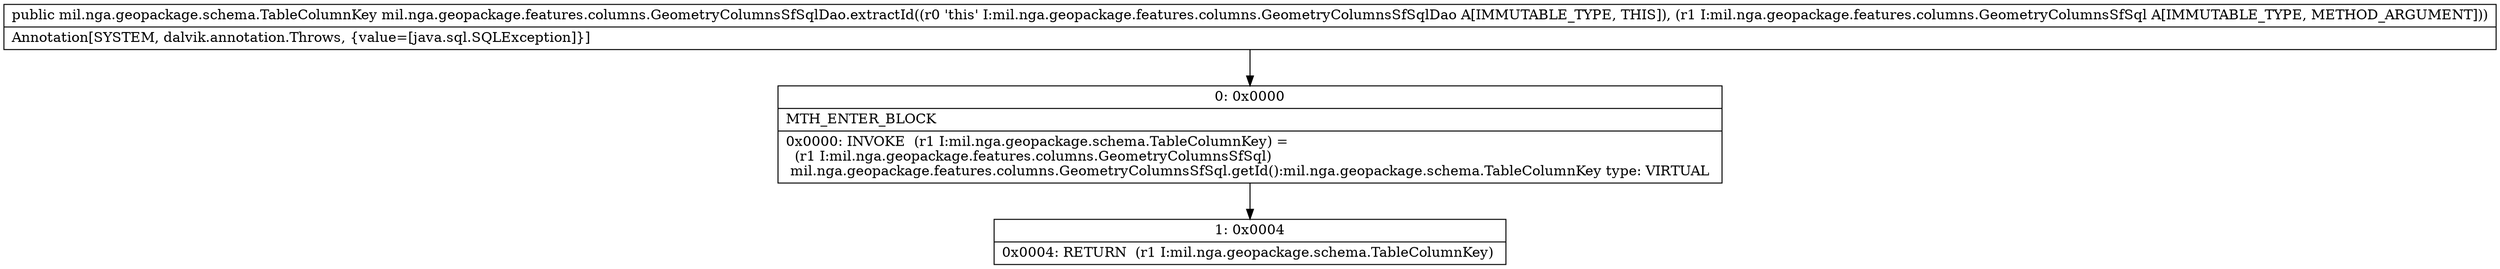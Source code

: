 digraph "CFG formil.nga.geopackage.features.columns.GeometryColumnsSfSqlDao.extractId(Lmil\/nga\/geopackage\/features\/columns\/GeometryColumnsSfSql;)Lmil\/nga\/geopackage\/schema\/TableColumnKey;" {
Node_0 [shape=record,label="{0\:\ 0x0000|MTH_ENTER_BLOCK\l|0x0000: INVOKE  (r1 I:mil.nga.geopackage.schema.TableColumnKey) = \l  (r1 I:mil.nga.geopackage.features.columns.GeometryColumnsSfSql)\l mil.nga.geopackage.features.columns.GeometryColumnsSfSql.getId():mil.nga.geopackage.schema.TableColumnKey type: VIRTUAL \l}"];
Node_1 [shape=record,label="{1\:\ 0x0004|0x0004: RETURN  (r1 I:mil.nga.geopackage.schema.TableColumnKey) \l}"];
MethodNode[shape=record,label="{public mil.nga.geopackage.schema.TableColumnKey mil.nga.geopackage.features.columns.GeometryColumnsSfSqlDao.extractId((r0 'this' I:mil.nga.geopackage.features.columns.GeometryColumnsSfSqlDao A[IMMUTABLE_TYPE, THIS]), (r1 I:mil.nga.geopackage.features.columns.GeometryColumnsSfSql A[IMMUTABLE_TYPE, METHOD_ARGUMENT]))  | Annotation[SYSTEM, dalvik.annotation.Throws, \{value=[java.sql.SQLException]\}]\l}"];
MethodNode -> Node_0;
Node_0 -> Node_1;
}

